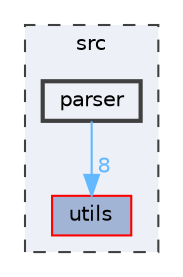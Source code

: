 digraph "src/parser"
{
 // LATEX_PDF_SIZE
  bgcolor="transparent";
  edge [fontname=Helvetica,fontsize=10,labelfontname=Helvetica,labelfontsize=10];
  node [fontname=Helvetica,fontsize=10,shape=box,height=0.2,width=0.4];
  compound=true
  subgraph clusterdir_68267d1309a1af8e8297ef4c3efbcdba {
    graph [ bgcolor="#edf0f7", pencolor="grey25", label="src", fontname=Helvetica,fontsize=10 style="filled,dashed", URL="dir_68267d1309a1af8e8297ef4c3efbcdba.html",tooltip=""]
  dir_313caf1132e152dd9b58bea13a4052ca [label="utils", fillcolor="#a2b4d6", color="red", style="filled", URL="dir_313caf1132e152dd9b58bea13a4052ca.html",tooltip=""];
  dir_6cd8491d143eb218b70983dbdb3c58bc [label="parser", fillcolor="#edf0f7", color="grey25", style="filled,bold", URL="dir_6cd8491d143eb218b70983dbdb3c58bc.html",tooltip=""];
  }
  dir_6cd8491d143eb218b70983dbdb3c58bc->dir_313caf1132e152dd9b58bea13a4052ca [headlabel="8", labeldistance=1.5 headhref="dir_000001_000003.html" color="steelblue1" fontcolor="steelblue1"];
}
